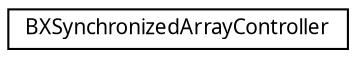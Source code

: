 digraph "Graphical Class Hierarchy"
{
  edge [fontname="LucidaGrande",fontsize="10",labelfontname="LucidaGrande",labelfontsize="10"];
  node [fontname="LucidaGrande",fontsize="10",shape=record];
  rankdir="LR";
  Node1 [label="BXSynchronizedArrayController",height=0.2,width=0.4,color="black", fillcolor="white", style="filled",URL="$interface_b_x_synchronized_array_controller.html",tooltip="An NSArrayController subclass for use with BaseTen. "];
}
